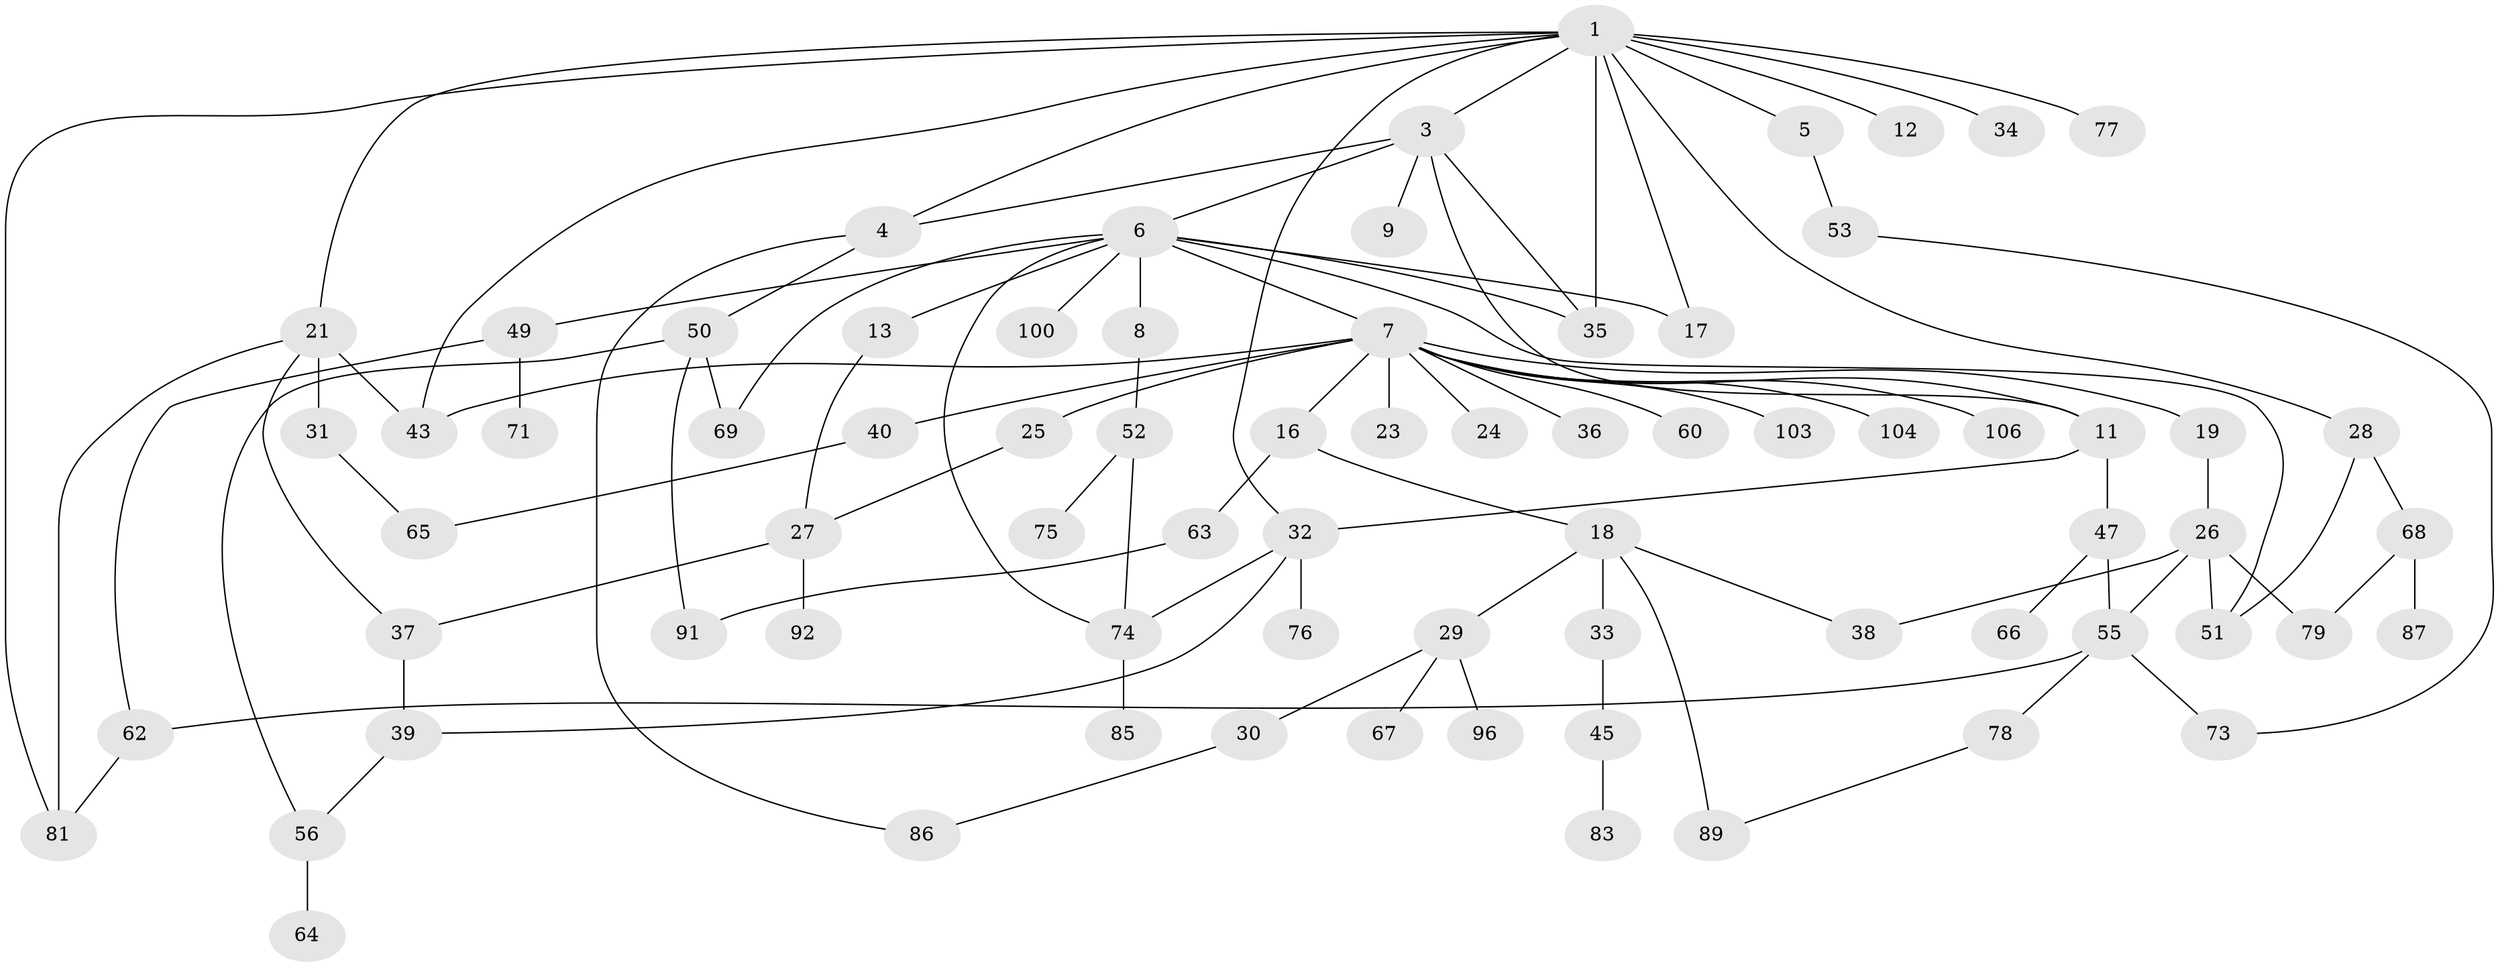 // Generated by graph-tools (version 1.1) at 2025/23/03/03/25 07:23:30]
// undirected, 74 vertices, 101 edges
graph export_dot {
graph [start="1"]
  node [color=gray90,style=filled];
  1 [super="+2"];
  3 [super="+44"];
  4 [super="+42"];
  5 [super="+20"];
  6 [super="+10"];
  7 [super="+14"];
  8 [super="+15"];
  9 [super="+41"];
  11 [super="+61"];
  12;
  13;
  16;
  17;
  18 [super="+22"];
  19;
  21 [super="+72"];
  23;
  24;
  25;
  26 [super="+58"];
  27 [super="+105"];
  28 [super="+59"];
  29 [super="+48"];
  30 [super="+90"];
  31;
  32 [super="+54"];
  33;
  34;
  35;
  36;
  37;
  38 [super="+46"];
  39 [super="+97"];
  40;
  43 [super="+94"];
  45 [super="+80"];
  47;
  49;
  50 [super="+99"];
  51 [super="+70"];
  52;
  53;
  55 [super="+57"];
  56;
  60;
  62 [super="+101"];
  63;
  64;
  65 [super="+102"];
  66;
  67;
  68 [super="+98"];
  69;
  71;
  73;
  74 [super="+82"];
  75;
  76;
  77;
  78 [super="+95"];
  79;
  81 [super="+88"];
  83 [super="+84"];
  85;
  86;
  87;
  89 [super="+93"];
  91;
  92;
  96;
  100;
  103;
  104;
  106;
  1 -- 3;
  1 -- 28;
  1 -- 34;
  1 -- 35;
  1 -- 5;
  1 -- 43;
  1 -- 12;
  1 -- 77;
  1 -- 81;
  1 -- 17;
  1 -- 21;
  1 -- 4;
  1 -- 32;
  3 -- 4;
  3 -- 6;
  3 -- 9;
  3 -- 11;
  3 -- 35;
  4 -- 50;
  4 -- 86;
  5 -- 53;
  6 -- 7;
  6 -- 8;
  6 -- 13;
  6 -- 17;
  6 -- 74;
  6 -- 49;
  6 -- 35;
  6 -- 100;
  6 -- 69;
  6 -- 51;
  7 -- 19;
  7 -- 24;
  7 -- 25;
  7 -- 36;
  7 -- 40;
  7 -- 104;
  7 -- 16;
  7 -- 103;
  7 -- 23;
  7 -- 106;
  7 -- 43;
  7 -- 60;
  7 -- 11;
  8 -- 52;
  11 -- 32;
  11 -- 47;
  13 -- 27;
  16 -- 18;
  16 -- 63;
  18 -- 38;
  18 -- 89;
  18 -- 29;
  18 -- 33;
  19 -- 26;
  21 -- 31;
  21 -- 37;
  21 -- 81;
  21 -- 43;
  25 -- 27;
  26 -- 51;
  26 -- 79;
  26 -- 38;
  26 -- 55;
  27 -- 92;
  27 -- 37;
  28 -- 51;
  28 -- 68;
  29 -- 30;
  29 -- 67;
  29 -- 96;
  30 -- 86;
  31 -- 65;
  32 -- 39;
  32 -- 74;
  32 -- 76;
  33 -- 45;
  37 -- 39;
  39 -- 56;
  40 -- 65;
  45 -- 83;
  47 -- 55;
  47 -- 66;
  49 -- 71;
  49 -- 62;
  50 -- 56;
  50 -- 91;
  50 -- 69;
  52 -- 74;
  52 -- 75;
  53 -- 73;
  55 -- 78;
  55 -- 73;
  55 -- 62;
  56 -- 64;
  62 -- 81;
  63 -- 91;
  68 -- 87;
  68 -- 79;
  74 -- 85;
  78 -- 89;
}
